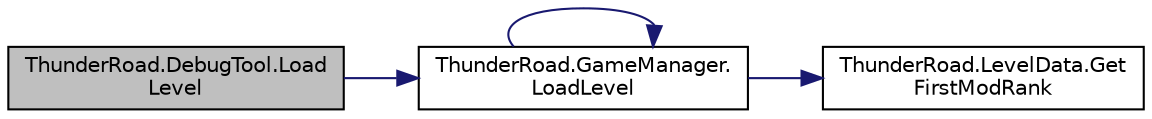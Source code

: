 digraph "ThunderRoad.DebugTool.LoadLevel"
{
 // LATEX_PDF_SIZE
  edge [fontname="Helvetica",fontsize="10",labelfontname="Helvetica",labelfontsize="10"];
  node [fontname="Helvetica",fontsize="10",shape=record];
  rankdir="LR";
  Node1 [label="ThunderRoad.DebugTool.Load\lLevel",height=0.2,width=0.4,color="black", fillcolor="grey75", style="filled", fontcolor="black",tooltip="Loads the level."];
  Node1 -> Node2 [color="midnightblue",fontsize="10",style="solid",fontname="Helvetica"];
  Node2 [label="ThunderRoad.GameManager.\lLoadLevel",height=0.2,width=0.4,color="black", fillcolor="white", style="filled",URL="$class_thunder_road_1_1_game_manager.html#a7150f33e5eec4df36b3a4601d2cb007c",tooltip="Loads the level."];
  Node2 -> Node3 [color="midnightblue",fontsize="10",style="solid",fontname="Helvetica"];
  Node3 [label="ThunderRoad.LevelData.Get\lFirstModRank",height=0.2,width=0.4,color="black", fillcolor="white", style="filled",URL="$class_thunder_road_1_1_level_data.html#abec0b8b3f925340b5ff79719974178e7",tooltip="Gets the first mod rank."];
  Node2 -> Node2 [color="midnightblue",fontsize="10",style="solid",fontname="Helvetica"];
}
